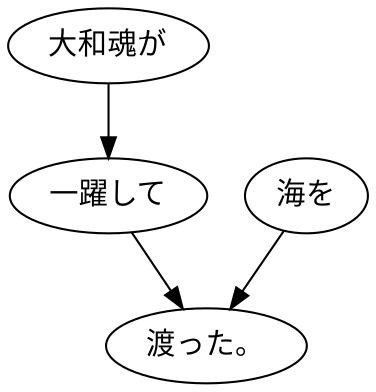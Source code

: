 digraph graph3855 {
	node0 [label="大和魂が"];
	node1 [label="一躍して"];
	node2 [label="海を"];
	node3 [label="渡った。"];
	node0 -> node1;
	node1 -> node3;
	node2 -> node3;
}
